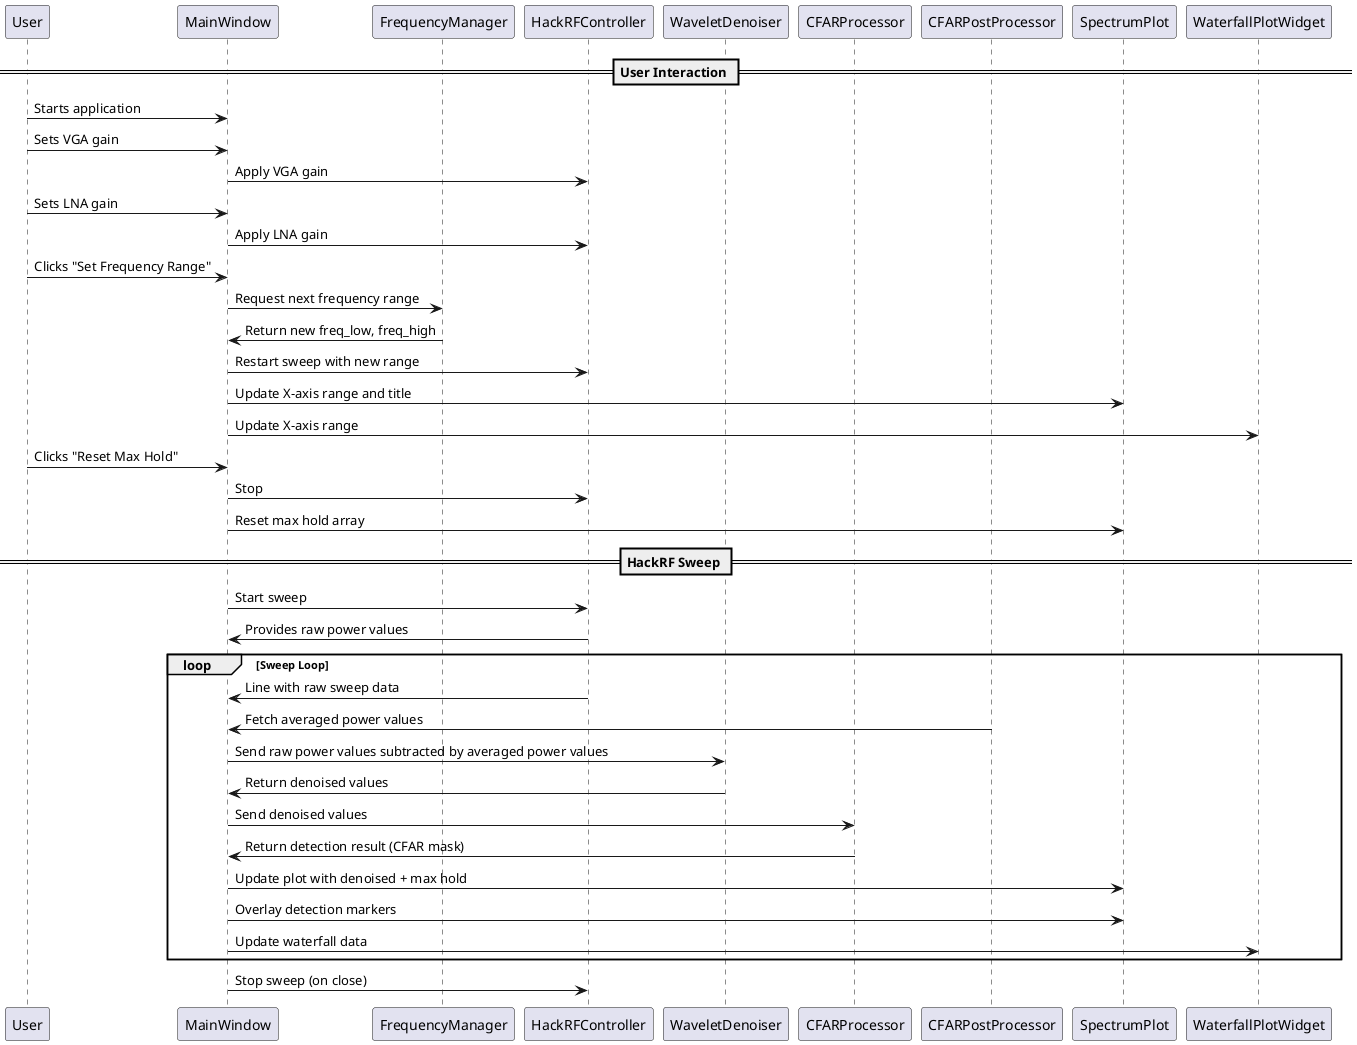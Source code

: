 @startuml Full Data Flow

participant User
participant MainWindow
participant FrequencyManager
participant HackRFController
participant WaveletDenoiser
participant CFARProcessor
participant CFARPostProcessor
participant SpectrumPlot
participant WaterfallPlotWidget

== User Interaction ==
User -> MainWindow : Starts application
User -> MainWindow : Sets VGA gain
MainWindow -> HackRFController : Apply VGA gain

User -> MainWindow : Sets LNA gain
MainWindow -> HackRFController : Apply LNA gain

User -> MainWindow : Clicks "Set Frequency Range"
MainWindow -> FrequencyManager : Request next frequency range
FrequencyManager -> MainWindow : Return new freq_low, freq_high
MainWindow -> HackRFController : Restart sweep with new range
MainWindow -> SpectrumPlot : Update X-axis range and title
MainWindow -> WaterfallPlotWidget : Update X-axis range

User -> MainWindow : Clicks "Reset Max Hold"
MainWindow -> HackRFController : Stop
MainWindow -> SpectrumPlot : Reset max hold array

== HackRF Sweep ==
MainWindow -> HackRFController : Start sweep
HackRFController -> MainWindow : Provides raw power values

loop Sweep Loop
    HackRFController -> MainWindow : Line with raw sweep data
    CFARPostProcessor -> MainWindow : Fetch averaged power values
    MainWindow -> WaveletDenoiser : Send raw power values subtracted by averaged power values
    WaveletDenoiser -> MainWindow : Return denoised values
    MainWindow -> CFARProcessor : Send denoised values
    CFARProcessor -> MainWindow : Return detection result (CFAR mask)
    
    MainWindow -> SpectrumPlot : Update plot with denoised + max hold
    MainWindow -> SpectrumPlot : Overlay detection markers
    MainWindow -> WaterfallPlotWidget : Update waterfall data
end

MainWindow -> HackRFController : Stop sweep (on close)

@enduml
